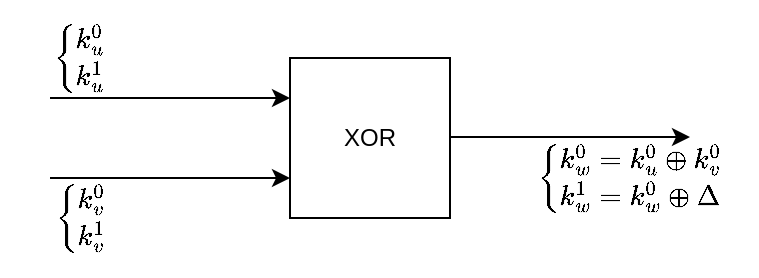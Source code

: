 <mxfile version="12.2.0" type="device" pages="1"><diagram id="4LCjdLiiws14eZZKwg_w" name="Page-1"><mxGraphModel dx="3007" dy="438" grid="1" gridSize="10" guides="1" tooltips="1" connect="1" arrows="1" fold="0" page="1" pageScale="1" pageWidth="827" pageHeight="1169" math="1" shadow="0"><root><mxCell id="0"/><mxCell id="1" parent="0"/><mxCell id="pFRWxSdPVXNUM-2we2Jx-15" value="" style="group" vertex="1" connectable="0" parent="1"><mxGeometry x="-2231" y="140" width="325" height="100" as="geometry"/></mxCell><mxCell id="pFRWxSdPVXNUM-2we2Jx-8" value="XOR" style="rounded=0;whiteSpace=wrap;html=1;" vertex="1" parent="pFRWxSdPVXNUM-2we2Jx-15"><mxGeometry x="125" y="10" width="80" height="80" as="geometry"/></mxCell><mxCell id="pFRWxSdPVXNUM-2we2Jx-9" value="" style="endArrow=classic;html=1;entryX=0;entryY=0.25;entryDx=0;entryDy=0;" edge="1" parent="pFRWxSdPVXNUM-2we2Jx-15" target="pFRWxSdPVXNUM-2we2Jx-8"><mxGeometry width="50" height="50" relative="1" as="geometry"><mxPoint x="5" y="30" as="sourcePoint"/><mxPoint x="175" y="110" as="targetPoint"/></mxGeometry></mxCell><mxCell id="pFRWxSdPVXNUM-2we2Jx-10" value="" style="endArrow=classic;html=1;entryX=0;entryY=0.25;entryDx=0;entryDy=0;" edge="1" parent="pFRWxSdPVXNUM-2we2Jx-15"><mxGeometry width="50" height="50" relative="1" as="geometry"><mxPoint x="5" y="70" as="sourcePoint"/><mxPoint x="125" y="70" as="targetPoint"/></mxGeometry></mxCell><mxCell id="pFRWxSdPVXNUM-2we2Jx-11" value="" style="endArrow=classic;html=1;entryX=0;entryY=0.25;entryDx=0;entryDy=0;" edge="1" parent="pFRWxSdPVXNUM-2we2Jx-15"><mxGeometry width="50" height="50" relative="1" as="geometry"><mxPoint x="205" y="49.5" as="sourcePoint"/><mxPoint x="325" y="49.5" as="targetPoint"/></mxGeometry></mxCell><mxCell id="pFRWxSdPVXNUM-2we2Jx-12" value="&lt;span style=&quot;text-align: left ; white-space: nowrap&quot;&gt;\(\begin{cases} k_w^0 = &lt;br&gt;k_u^0 \oplus k_v^0\\ &lt;br&gt;k_w^1 = k_w^0 \oplus &lt;br&gt;\Delta\end{cases}\)&lt;/span&gt;" style="text;html=1;strokeColor=none;fillColor=none;align=center;verticalAlign=middle;whiteSpace=wrap;rounded=0;" vertex="1" parent="pFRWxSdPVXNUM-2we2Jx-15"><mxGeometry x="275" y="60" width="40" height="20" as="geometry"/></mxCell><mxCell id="pFRWxSdPVXNUM-2we2Jx-13" value="&lt;span style=&quot;text-align: left ; white-space: nowrap&quot;&gt;\(\begin{cases} &lt;br&gt;k_u^0 \\ &lt;br&gt;k_u^1 &lt;br&gt;\end{cases}\)&lt;br&gt;&lt;/span&gt;" style="text;html=1;strokeColor=none;fillColor=none;align=center;verticalAlign=middle;whiteSpace=wrap;rounded=0;" vertex="1" parent="pFRWxSdPVXNUM-2we2Jx-15"><mxGeometry width="40" height="20" as="geometry"/></mxCell><mxCell id="pFRWxSdPVXNUM-2we2Jx-14" value="&lt;span style=&quot;text-align: left ; white-space: nowrap&quot;&gt;\(\begin{cases} &lt;br&gt;k_v^0 \\ &lt;br&gt;k_v^1 &lt;br&gt;\end{cases}\)&lt;br&gt;&lt;/span&gt;" style="text;html=1;strokeColor=none;fillColor=none;align=center;verticalAlign=middle;whiteSpace=wrap;rounded=0;" vertex="1" parent="pFRWxSdPVXNUM-2we2Jx-15"><mxGeometry y="80" width="40" height="20" as="geometry"/></mxCell></root></mxGraphModel></diagram></mxfile>
